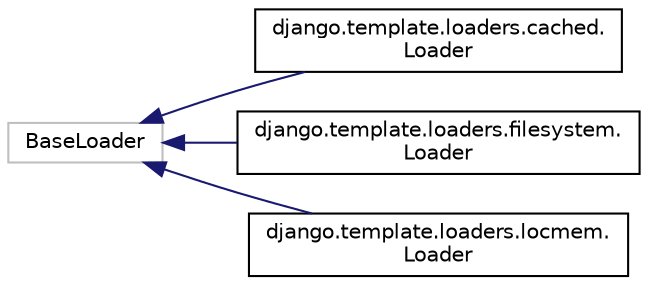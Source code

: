 digraph "Graphical Class Hierarchy"
{
 // LATEX_PDF_SIZE
  edge [fontname="Helvetica",fontsize="10",labelfontname="Helvetica",labelfontsize="10"];
  node [fontname="Helvetica",fontsize="10",shape=record];
  rankdir="LR";
  Node623 [label="BaseLoader",height=0.2,width=0.4,color="grey75", fillcolor="white", style="filled",tooltip=" "];
  Node623 -> Node0 [dir="back",color="midnightblue",fontsize="10",style="solid",fontname="Helvetica"];
  Node0 [label="django.template.loaders.cached.\lLoader",height=0.2,width=0.4,color="black", fillcolor="white", style="filled",URL="$classdjango_1_1template_1_1loaders_1_1cached_1_1_loader.html",tooltip=" "];
  Node623 -> Node625 [dir="back",color="midnightblue",fontsize="10",style="solid",fontname="Helvetica"];
  Node625 [label="django.template.loaders.filesystem.\lLoader",height=0.2,width=0.4,color="black", fillcolor="white", style="filled",URL="$classdjango_1_1template_1_1loaders_1_1filesystem_1_1_loader.html",tooltip=" "];
  Node623 -> Node626 [dir="back",color="midnightblue",fontsize="10",style="solid",fontname="Helvetica"];
  Node626 [label="django.template.loaders.locmem.\lLoader",height=0.2,width=0.4,color="black", fillcolor="white", style="filled",URL="$classdjango_1_1template_1_1loaders_1_1locmem_1_1_loader.html",tooltip=" "];
}
